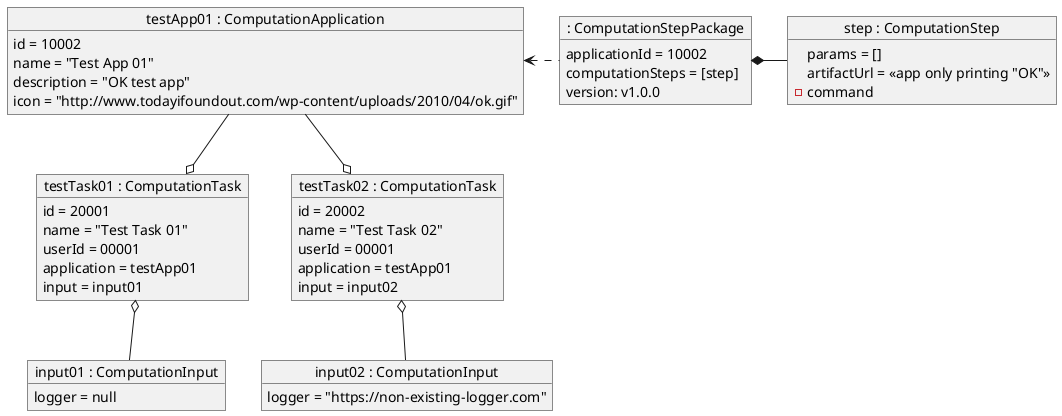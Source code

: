 @startuml

object "testApp01 : ComputationApplication" as testApp01 {
    id = 10002
    name = "Test App 01"
    description = "OK test app"
    icon = "http://www.todayifoundout.com/wp-content/uploads/2010/04/ok.gif"
}

object ": ComputationStepPackage" as pack {
    applicationId = 10002
    computationSteps = [step]
    version: v1.0.0
}

testApp01 <. pack

object "step : ComputationStep" as step {
    params = []
    artifactUrl = <<app only printing "OK">>
    - command
}

pack *- step

object "testTask01 : ComputationTask" as testTask01 {
    id = 20001
    name = "Test Task 01"
    userId = 00001
    application = testApp01
    input = input01
}

object "input01 : ComputationInput" as input01 {
    logger = null
}

testApp01 --o testTask01
testTask01 o-- input01

object "testTask02 : ComputationTask" as testTask02 {
    id = 20002
    name = "Test Task 02"
    userId = 00001
    application = testApp01
    input = input02
}

object "input02 : ComputationInput" as input02 {
    logger = "https://non-existing-logger.com"
}

testApp01 --o testTask02
testTask02 o-- input02

@enduml